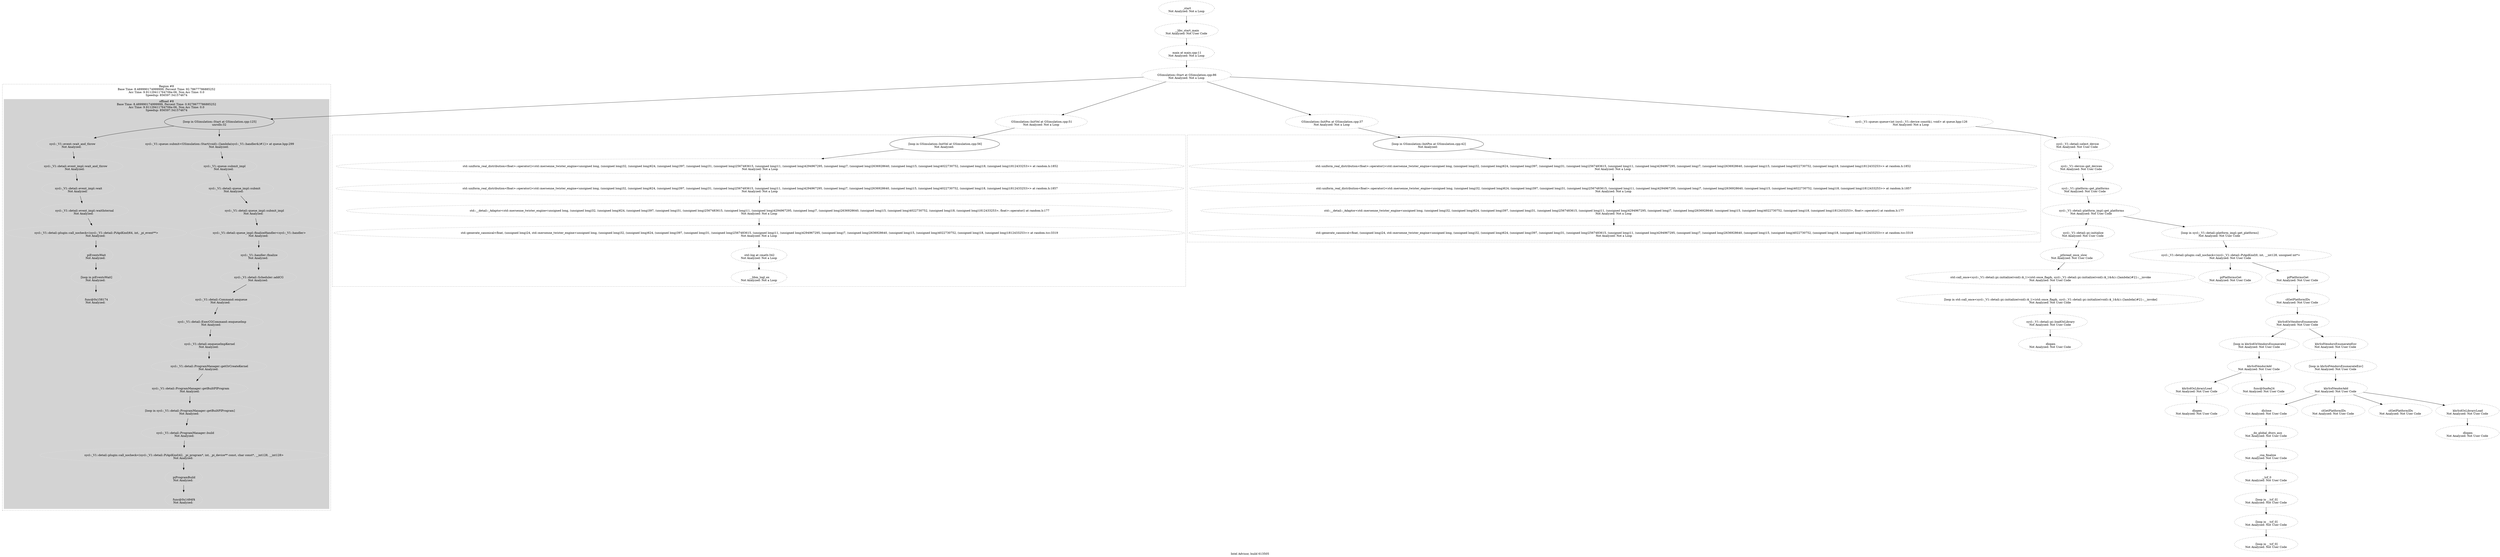 digraph G {

		2 [label="\n _start\nNot Analyzed: Not a Loop", style=dotted]
	2 -> 739
		739 [label="\n __libc_start_main\nNot Analyzed: Not User Code", style=dotted]
	739 -> 4
		4 [label="\n main at main.cpp:11\nNot Analyzed: Not a Loop", style=dotted]
	4 -> 846
		846 [label="\n GSimulation::Start at GSimulation.cpp:86\nNot Analyzed: Not a Loop", style=dotted]
	846 -> 833
	846 -> 827
	846 -> 12
	subgraph cluster_loopnest_672 {
		graph [style=dotted];
		672
		label = "Region #8\nBase Time: 8.489990174999999, Percent Time: 92.78677786885252\nAcc Time: 9.91129411764706e-06, Non Acc Time: 0.0\nSpeedup: 856597.541574674";
	subgraph cluster_0_0 {
		style=filled;
		color=lightgrey;
		node [style=filled, color=white];
		672
		672 [label="\n [loop in GSimulation::Start at GSimulation.cpp:125]\nunrolls:32"]
		672 -> 673
		673 [label="\n sycl::_V1::event::wait_and_throw\nNot Analyzed: ", style=dotted]
		673 -> 674
		674 [label="\n sycl::_V1::detail::event_impl::wait_and_throw\nNot Analyzed: ", style=dotted]
		674 -> 675
		675 [label="\n sycl::_V1::detail::event_impl::wait\nNot Analyzed: ", style=dotted]
		675 -> 676
		676 [label="\n sycl::_V1::detail::event_impl::waitInternal\nNot Analyzed: ", style=dotted]
		676 -> 677
		677 [label="\n sycl::_V1::detail::plugin::call_nocheck<(sycl::_V1::detail::PiApiKind)64, int, _pi_event**>\nNot Analyzed: ", style=dotted]
		677 -> 850
		850 [label="\n piEventsWait\nNot Analyzed: ", style=dotted]
		850 -> 678
		678 [label="\n [loop in piEventsWait]\nNot Analyzed: ", style=dotted]
		678 -> 1092
		1092 [label="\n func@0x158174\nNot Analyzed: ", style=dotted]
		672 -> 498
		498 [label="\n sycl::_V1::queue::submit<GSimulation::Start(void)::{lambda(sycl::_V1::handler&)#1}> at queue.hpp:299\nNot Analyzed: ", style=dotted]
		498 -> 499
		499 [label="\n sycl::_V1::queue::submit_impl\nNot Analyzed: ", style=dotted]
		499 -> 500
		500 [label="\n sycl::_V1::detail::queue_impl::submit\nNot Analyzed: ", style=dotted]
		500 -> 501
		501 [label="\n sycl::_V1::detail::queue_impl::submit_impl\nNot Analyzed: ", style=dotted]
		501 -> 502
		502 [label="\n sycl::_V1::detail::queue_impl::finalizeHandler<sycl::_V1::handler>\nNot Analyzed: ", style=dotted]
		502 -> 503
		503 [label="\n sycl::_V1::handler::finalize\nNot Analyzed: ", style=dotted]
		503 -> 504
		504 [label="\n sycl::_V1::detail::Scheduler::addCG\nNot Analyzed: ", style=dotted]
		504 -> 505
		505 [label="\n sycl::_V1::detail::Command::enqueue\nNot Analyzed: ", style=dotted]
		505 -> 506
		506 [label="\n sycl::_V1::detail::ExecCGCommand::enqueueImp\nNot Analyzed: ", style=dotted]
		506 -> 507
		507 [label="\n sycl::_V1::detail::enqueueImpKernel\nNot Analyzed: ", style=dotted]
		507 -> 508
		508 [label="\n sycl::_V1::detail::ProgramManager::getOrCreateKernel\nNot Analyzed: ", style=dotted]
		508 -> 1143
		1143 [label="\n sycl::_V1::detail::ProgramManager::getBuiltPIProgram\nNot Analyzed: ", style=dotted]
		1143 -> 509
		509 [label="\n [loop in sycl::_V1::detail::ProgramManager::getBuiltPIProgram]\nNot Analyzed: ", style=dotted]
		509 -> 510
		510 [label="\n sycl::_V1::detail::ProgramManager::build\nNot Analyzed: ", style=dotted]
		510 -> 511
		511 [label="\n sycl::_V1::detail::plugin::call_nocheck<(sycl::_V1::detail::PiApiKind)42, _pi_program*, int, _pi_device** const, char const*, __int128, __int128>\nNot Analyzed: ", style=dotted]
		511 -> 512
		512 [label="\n piProgramBuild\nNot Analyzed: ", style=dotted]
		512 -> 513
		513 [label="\n func@0x1494f4\nNot Analyzed: ", style=dotted]
		label = "offload #8\nBase Time: 8.489990174999999, Percent Time: 0.9278677786885252\nAcc Time: 9.91129411764706e-06, Non Acc Time: 0.0\nSpeedup: 856597.541574674";
	}

	}
	846 -> 672
		12 [label="\n sycl::_V1::queue::queue<int (sycl::_V1::device const&), void> at queue.hpp:126\nNot Analyzed: Not a Loop", style=dotted]
	12 -> 13
		13 [label="\n sycl::_V1::detail::select_device\nNot Analyzed: Not User Code", style=dotted]
	13 -> 14
		14 [label="\n sycl::_V1::device::get_devices\nNot Analyzed: Not User Code", style=dotted]
	14 -> 15
		15 [label="\n sycl::_V1::platform::get_platforms\nNot Analyzed: Not User Code", style=dotted]
	15 -> 1141
		1141 [label="\n sycl::_V1::detail::platform_impl::get_platforms\nNot Analyzed: Not User Code", style=dotted]
	1141 -> 17
	1141 -> 59
		59 [label="\n [loop in sycl::_V1::detail::platform_impl::get_platforms]\nNot Analyzed: Not User Code", style=dotted]
	59 -> 60
		60 [label="\n sycl::_V1::detail::plugin::call_nocheck<(sycl::_V1::detail::PiApiKind)0, int, __int128, unsigned int*>\nNot Analyzed: Not User Code", style=dotted]
	60 -> 848
	60 -> 61
		61 [label="\n piPlatformsGet\nNot Analyzed: Not User Code", style=dotted]
	61 -> 62
		62 [label="\n clGetPlatformIDs\nNot Analyzed: Not User Code", style=dotted]
	62 -> 1152
		1152 [label="\n khrIcdOsVendorsEnumerate\nNot Analyzed: Not User Code", style=dotted]
	1152 -> 257
	1152 -> 1150
		1150 [label="\n khrIcdVendorsEnumerateEnv\nNot Analyzed: Not User Code", style=dotted]
	1150 -> 65
		65 [label="\n [loop in khrIcdVendorsEnumerateEnv]\nNot Analyzed: Not User Code", style=dotted]
	65 -> 66
		66 [label="\n khrIcdVendorAdd\nNot Analyzed: Not User Code", style=dotted]
	66 -> 198
	66 -> 229
	66 -> 153
	66 -> 67
		67 [label="\n khrIcdOsLibraryLoad\nNot Analyzed: Not User Code", style=dotted]
	67 -> 68
		68 [label="\n dlopen\nNot Analyzed: Not User Code", style=dotted]
		153 [label="\n clGetPlatformIDs\nNot Analyzed: Not User Code", style=dotted]
		229 [label="\n clGetPlatformIDs\nNot Analyzed: Not User Code", style=dotted]
		198 [label="\n dlclose\nNot Analyzed: Not User Code", style=dotted]
	198 -> 206
		206 [label="\n __do_global_dtors_aux\nNot Analyzed: Not User Code", style=dotted]
	206 -> 741
		741 [label="\n __cxa_finalize\nNot Analyzed: Not User Code", style=dotted]
	741 -> 1162
		1162 [label="\n __tcf_0\nNot Analyzed: Not User Code", style=dotted]
	1162 -> 1163
		1163 [label="\n [loop in __tcf_0]\nNot Analyzed: Not User Code", style=dotted]
	1163 -> 1164
		1164 [label="\n [loop in __tcf_0]\nNot Analyzed: Not User Code", style=dotted]
	1164 -> 208
		208 [label="\n [loop in __tcf_0]\nNot Analyzed: Not User Code", style=dotted]
		257 [label="\n [loop in khrIcdOsVendorsEnumerate]\nNot Analyzed: Not User Code", style=dotted]
	257 -> 283
		283 [label="\n khrIcdVendorAdd\nNot Analyzed: Not User Code", style=dotted]
	283 -> 259
	283 -> 284
		284 [label="\n func@0xa9a24\nNot Analyzed: Not User Code", style=dotted]
		259 [label="\n khrIcdOsLibraryLoad\nNot Analyzed: Not User Code", style=dotted]
	259 -> 260
		260 [label="\n dlopen\nNot Analyzed: Not User Code", style=dotted]
		848 [label="\n piPlatformsGet\nNot Analyzed: Not User Code", style=dotted]
		17 [label="\n sycl::_V1::detail::pi::initialize\nNot Analyzed: Not User Code", style=dotted]
	17 -> 1154
		1154 [label="\n __pthread_once_slow\nNot Analyzed: Not User Code", style=dotted]
	1154 -> 1139
		1139 [label="\n std::call_once<sycl::_V1::detail::pi::initialize(void)::$_1>(std::once_flag&, sycl::_V1::detail::pi::initialize(void)::$_1&&)::{lambda()#2}::__invoke\nNot Analyzed: Not User Code", style=dotted]
	1139 -> 19
		19 [label="\n [loop in std::call_once<sycl::_V1::detail::pi::initialize(void)::$_1>(std::once_flag&, sycl::_V1::detail::pi::initialize(void)::$_1&&)::{lambda()#2}::__invoke]\nNot Analyzed: Not User Code", style=dotted]
	19 -> 20
		20 [label="\n sycl::_V1::detail::pi::loadOsLibrary\nNot Analyzed: Not User Code", style=dotted]
	20 -> 21
		21 [label="\n dlopen\nNot Analyzed: Not User Code", style=dotted]
		827 [label="\n GSimulation::InitPos at GSimulation.cpp:37\nNot Analyzed: Not a Loop", style=dotted]
	subgraph cluster_loopnest_6 {
		graph [style=dotted];

		6 [label="\n [loop in GSimulation::InitPos at GSimulation.cpp:42]\nNot Analyzed: "]
	6 -> 829
		829 [label="\n std::uniform_real_distribution<float>::operator()<std::mersenne_twister_engine<unsigned long, (unsigned long)32, (unsigned long)624, (unsigned long)397, (unsigned long)31, (unsigned long)2567483615, (unsigned long)11, (unsigned long)4294967295, (unsigned long)7, (unsigned long)2636928640, (unsigned long)15, (unsigned long)4022730752, (unsigned long)18, (unsigned long)1812433253>> at random.h:1852\nNot Analyzed: Not a Loop", style=dotted]
	829 -> 830
		830 [label="\n std::uniform_real_distribution<float>::operator()<std::mersenne_twister_engine<unsigned long, (unsigned long)32, (unsigned long)624, (unsigned long)397, (unsigned long)31, (unsigned long)2567483615, (unsigned long)11, (unsigned long)4294967295, (unsigned long)7, (unsigned long)2636928640, (unsigned long)15, (unsigned long)4022730752, (unsigned long)18, (unsigned long)1812433253>> at random.h:1857\nNot Analyzed: Not a Loop", style=dotted]
	830 -> 831
		831 [label="\n std::__detail::_Adaptor<std::mersenne_twister_engine<unsigned long, (unsigned long)32, (unsigned long)624, (unsigned long)397, (unsigned long)31, (unsigned long)2567483615, (unsigned long)11, (unsigned long)4294967295, (unsigned long)7, (unsigned long)2636928640, (unsigned long)15, (unsigned long)4022730752, (unsigned long)18, (unsigned long)1812433253>, float>::operator() at random.h:177\nNot Analyzed: Not a Loop", style=dotted]
	831 -> 7
		7 [label="\n std::generate_canonical<float, (unsigned long)24, std::mersenne_twister_engine<unsigned long, (unsigned long)32, (unsigned long)624, (unsigned long)397, (unsigned long)31, (unsigned long)2567483615, (unsigned long)11, (unsigned long)4294967295, (unsigned long)7, (unsigned long)2636928640, (unsigned long)15, (unsigned long)4022730752, (unsigned long)18, (unsigned long)1812433253>> at random.tcc:3319\nNot Analyzed: Not a Loop", style=dotted]
	}
	827 -> 6
		833 [label="\n GSimulation::InitVel at GSimulation.cpp:51\nNot Analyzed: Not a Loop", style=dotted]
	subgraph cluster_loopnest_9 {
		graph [style=dotted];

		9 [label="\n [loop in GSimulation::InitVel at GSimulation.cpp:56]\nNot Analyzed: "]
	9 -> 835
		835 [label="\n std::uniform_real_distribution<float>::operator()<std::mersenne_twister_engine<unsigned long, (unsigned long)32, (unsigned long)624, (unsigned long)397, (unsigned long)31, (unsigned long)2567483615, (unsigned long)11, (unsigned long)4294967295, (unsigned long)7, (unsigned long)2636928640, (unsigned long)15, (unsigned long)4022730752, (unsigned long)18, (unsigned long)1812433253>> at random.h:1852\nNot Analyzed: Not a Loop", style=dotted]
	835 -> 836
		836 [label="\n std::uniform_real_distribution<float>::operator()<std::mersenne_twister_engine<unsigned long, (unsigned long)32, (unsigned long)624, (unsigned long)397, (unsigned long)31, (unsigned long)2567483615, (unsigned long)11, (unsigned long)4294967295, (unsigned long)7, (unsigned long)2636928640, (unsigned long)15, (unsigned long)4022730752, (unsigned long)18, (unsigned long)1812433253>> at random.h:1857\nNot Analyzed: Not a Loop", style=dotted]
	836 -> 837
		837 [label="\n std::__detail::_Adaptor<std::mersenne_twister_engine<unsigned long, (unsigned long)32, (unsigned long)624, (unsigned long)397, (unsigned long)31, (unsigned long)2567483615, (unsigned long)11, (unsigned long)4294967295, (unsigned long)7, (unsigned long)2636928640, (unsigned long)15, (unsigned long)4022730752, (unsigned long)18, (unsigned long)1812433253>, float>::operator() at random.h:177\nNot Analyzed: Not a Loop", style=dotted]
	837 -> 838
		838 [label="\n std::generate_canonical<float, (unsigned long)24, std::mersenne_twister_engine<unsigned long, (unsigned long)32, (unsigned long)624, (unsigned long)397, (unsigned long)31, (unsigned long)2567483615, (unsigned long)11, (unsigned long)4294967295, (unsigned long)7, (unsigned long)2636928640, (unsigned long)15, (unsigned long)4022730752, (unsigned long)18, (unsigned long)1812433253>> at random.tcc:3319\nNot Analyzed: Not a Loop", style=dotted]
	838 -> 10
		10 [label="\n std::log at cmath:342\nNot Analyzed: Not a Loop", style=dotted]
	10 -> 11
		11 [label="\n __libm_logl_ex\nNot Analyzed: Not a Loop", style=dotted]
	}
	833 -> 9
	label="Intel Advisor, build 613505";

}
